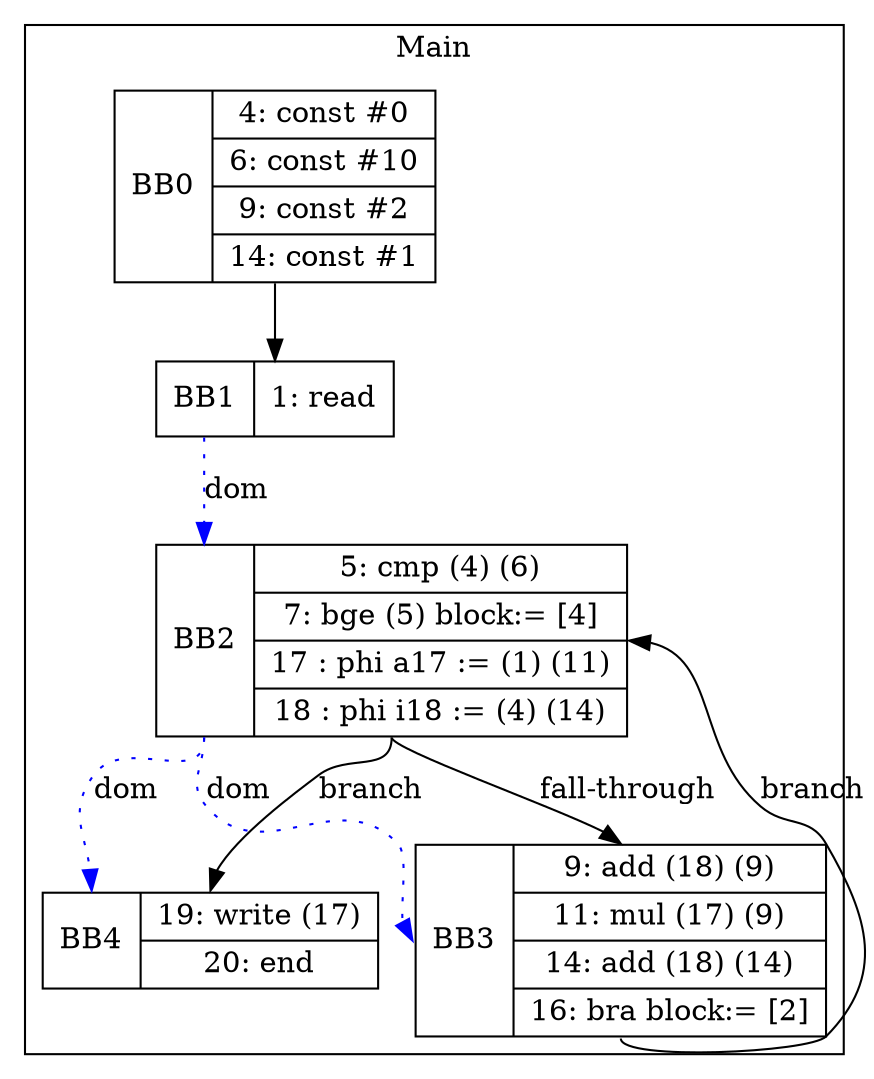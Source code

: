 digraph G {
node [shape=record];
subgraph cluster_main{
label = "Main";
BB0 [shape=record, label="<b>BB0|{4: const #0|6: const #10|9: const #2|14: const #1}"];
BB1 [shape=record, label="<b>BB1|{1: read}"];
BB2 [shape=record, label="<b>BB2|{5: cmp (4) (6)|7: bge (5) block:= [4]|17 : phi a17 := (1) (11)|18 : phi i18 := (4) (14)}"];
BB3 [shape=record, label="<b>BB3|{9: add (18) (9)|11: mul (17) (9)|14: add (18) (14)|16: bra block:= [2]}"];
BB4 [shape=record, label="<b>BB4|{19: write (17)|20: end}"];
}
BB0:s -> BB1:n ;
BB2:b -> BB3:b [color=blue, style=dotted, label="dom"];
BB2:b -> BB4:b [color=blue, style=dotted, label="dom"];
BB1:b -> BB2:b [color=blue, style=dotted, label="dom"];
BB2:s -> BB4:n [label="branch"];
BB3:s -> BB2:e [label="branch"];
BB2:s -> BB3:n [label="fall-through"];
}
